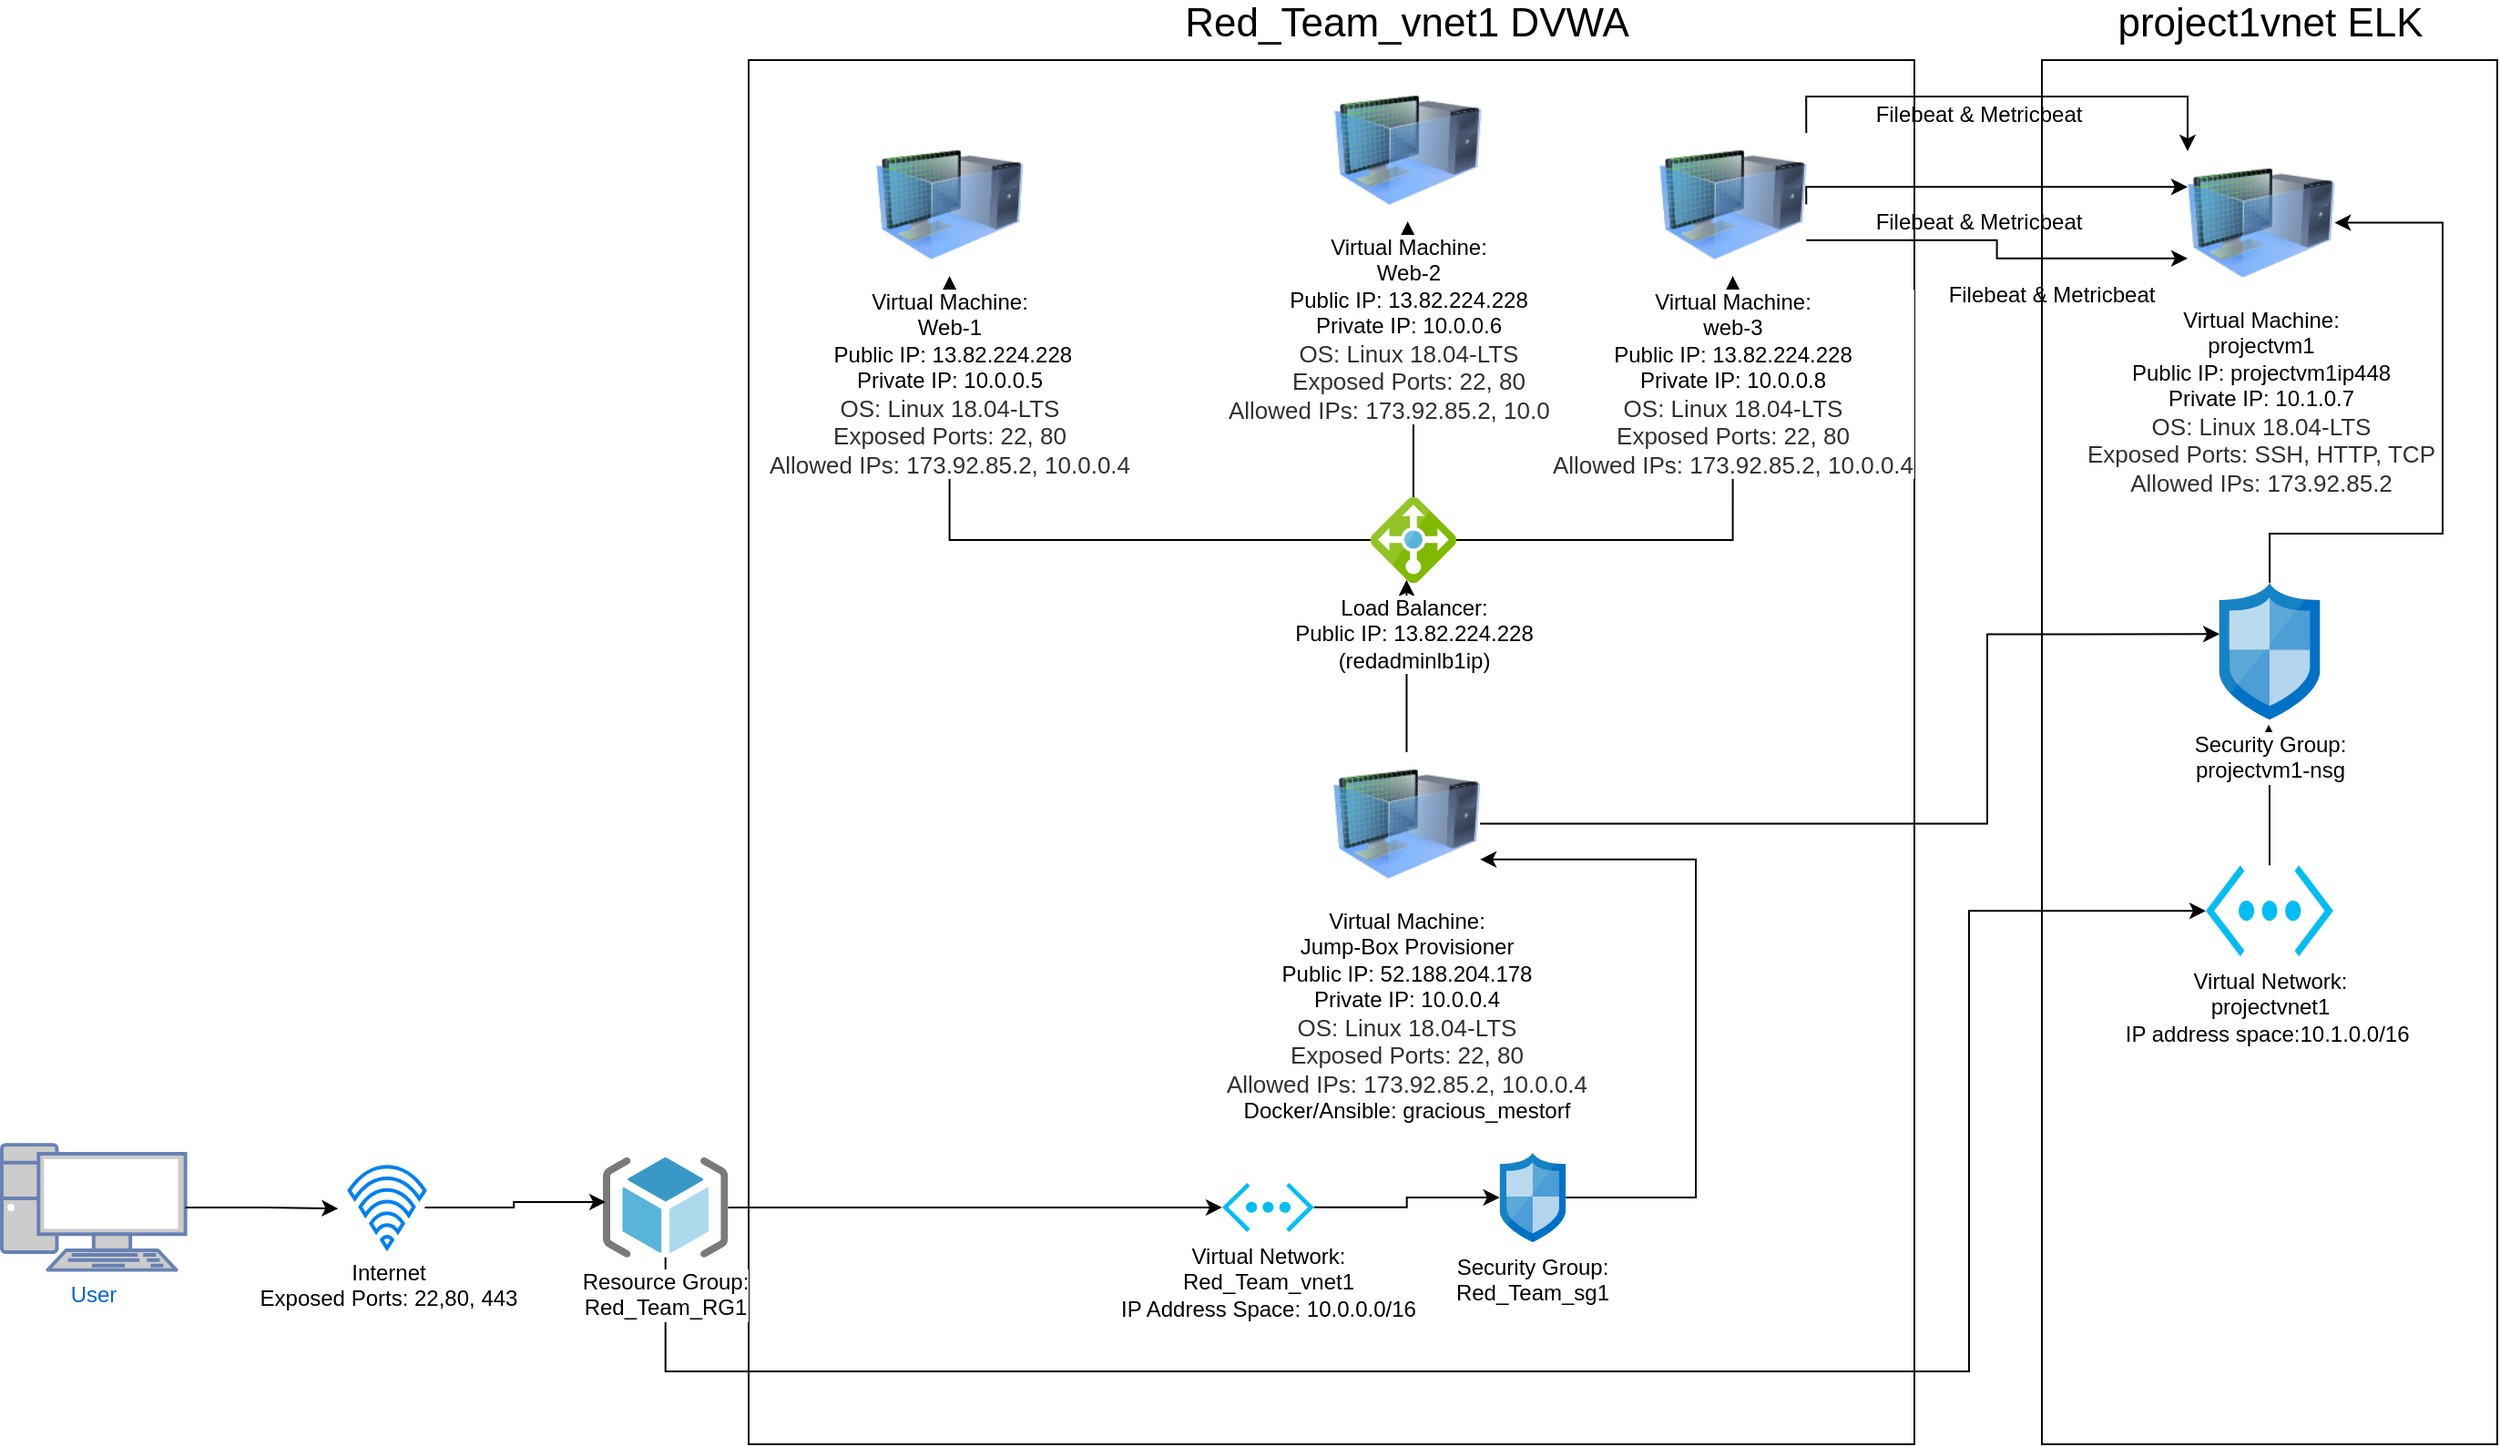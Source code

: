 <mxfile version="14.7.10" type="device"><diagram id="YofC7ebTchidbKXH8meC" name="Page-1"><mxGraphModel dx="2738" dy="1647" grid="1" gridSize="10" guides="1" tooltips="1" connect="1" arrows="1" fold="1" page="1" pageScale="1" pageWidth="850" pageHeight="1100" math="0" shadow="0"><root><mxCell id="0"/><mxCell id="1" parent="0"/><mxCell id="Z-XKo50XBsPMkiwvoT9R-46" value="" style="rounded=0;whiteSpace=wrap;html=1;" parent="1" vertex="1"><mxGeometry x="-660" width="640" height="760" as="geometry"/></mxCell><mxCell id="Z-XKo50XBsPMkiwvoT9R-44" value="" style="rounded=0;whiteSpace=wrap;html=1;" parent="1" vertex="1"><mxGeometry x="50" width="250" height="760" as="geometry"/></mxCell><mxCell id="Z-XKo50XBsPMkiwvoT9R-35" style="edgeStyle=orthogonalEdgeStyle;rounded=0;orthogonalLoop=1;jettySize=auto;html=1;entryX=0;entryY=0.5;entryDx=0;entryDy=0;entryPerimeter=0;" parent="1" source="36GSs8PksNePfo5jJyqh-1" target="36GSs8PksNePfo5jJyqh-3" edge="1"><mxGeometry relative="1" as="geometry"/></mxCell><mxCell id="Z-XKo50XBsPMkiwvoT9R-42" style="edgeStyle=orthogonalEdgeStyle;rounded=0;orthogonalLoop=1;jettySize=auto;html=1;entryX=0;entryY=0.5;entryDx=0;entryDy=0;entryPerimeter=0;" parent="1" source="36GSs8PksNePfo5jJyqh-1" target="Z-XKo50XBsPMkiwvoT9R-24" edge="1"><mxGeometry relative="1" as="geometry"><Array as="points"><mxPoint x="-706" y="720"/><mxPoint x="10" y="720"/><mxPoint x="10" y="467"/></Array></mxGeometry></mxCell><mxCell id="36GSs8PksNePfo5jJyqh-1" value="Resource Group:&lt;br&gt;Red_Team_RG1" style="aspect=fixed;html=1;points=[];align=center;image;fontSize=12;image=img/lib/mscae/ResourceGroup.svg;" parent="1" vertex="1"><mxGeometry x="-740.003" y="602.455" width="68.727" height="54.982" as="geometry"/></mxCell><mxCell id="36GSs8PksNePfo5jJyqh-3" value="Virtual Network:&lt;br&gt;Red_Team_vnet1&lt;br&gt;IP Address Space: 10.0.0.0/16" style="verticalLabelPosition=bottom;html=1;verticalAlign=top;align=center;strokeColor=none;fillColor=#00BEF2;shape=mxgraph.azure.virtual_network;pointerEvents=1;" parent="1" vertex="1"><mxGeometry x="-400.005" y="616.442" width="50.403" height="27.0" as="geometry"/></mxCell><mxCell id="Z-XKo50XBsPMkiwvoT9R-32" style="edgeStyle=orthogonalEdgeStyle;rounded=0;orthogonalLoop=1;jettySize=auto;html=1;exitX=0.5;exitY=0;exitDx=0;exitDy=0;entryX=0.421;entryY=0.964;entryDx=0;entryDy=0;entryPerimeter=0;" parent="1" source="36GSs8PksNePfo5jJyqh-5" target="36GSs8PksNePfo5jJyqh-17" edge="1"><mxGeometry relative="1" as="geometry"/></mxCell><mxCell id="kK5h7eRLkR5sncPUfa8n-5" style="edgeStyle=orthogonalEdgeStyle;rounded=0;orthogonalLoop=1;jettySize=auto;html=1;exitX=1;exitY=0.5;exitDx=0;exitDy=0;entryX=0.006;entryY=0.374;entryDx=0;entryDy=0;entryPerimeter=0;" edge="1" parent="1" source="36GSs8PksNePfo5jJyqh-5" target="Z-XKo50XBsPMkiwvoT9R-23"><mxGeometry relative="1" as="geometry"><Array as="points"><mxPoint x="20" y="419"/><mxPoint x="20" y="315"/></Array></mxGeometry></mxCell><mxCell id="36GSs8PksNePfo5jJyqh-5" value="Virtual Machine:&lt;br&gt;Jump-Box Provisioner&lt;br&gt;Public IP:&amp;nbsp;52.188.204.178&lt;br&gt;Private IP: 10.0.0.4&lt;br&gt;&lt;span style=&quot;color: rgb(50 , 49 , 48) ; font-size: 13px&quot;&gt;OS:&amp;nbsp;&lt;/span&gt;&lt;span style=&quot;color: rgb(50 , 49 , 48) ; font-size: 13px&quot;&gt;Linux 18.04-LTS&lt;br&gt;Exposed Ports: 22, 80&lt;br&gt;Allowed IPs: 173.92.85.2, 10.0.0.4&lt;/span&gt;&lt;br&gt;Docker/Ansible: gracious_mestorf" style="image;html=1;image=img/lib/clip_art/computers/Virtual_Machine_128x128.png" parent="1" vertex="1"><mxGeometry x="-339.091" y="379.999" width="80.645" height="78.545" as="geometry"/></mxCell><mxCell id="Z-XKo50XBsPMkiwvoT9R-16" style="edgeStyle=orthogonalEdgeStyle;rounded=0;orthogonalLoop=1;jettySize=auto;html=1;exitX=1;exitY=0;exitDx=0;exitDy=0;entryX=0;entryY=0;entryDx=0;entryDy=0;" parent="1" source="36GSs8PksNePfo5jJyqh-8" target="8A3Nu_jH4BdSbkpWe1u_-1" edge="1"><mxGeometry relative="1" as="geometry"/></mxCell><mxCell id="Z-XKo50XBsPMkiwvoT9R-30" style="edgeStyle=orthogonalEdgeStyle;rounded=0;orthogonalLoop=1;jettySize=auto;html=1;entryX=1;entryY=0.75;entryDx=0;entryDy=0;" parent="1" source="36GSs8PksNePfo5jJyqh-10" target="36GSs8PksNePfo5jJyqh-5" edge="1"><mxGeometry relative="1" as="geometry"><Array as="points"><mxPoint x="-140" y="625"/><mxPoint x="-140" y="439"/></Array></mxGeometry></mxCell><mxCell id="36GSs8PksNePfo5jJyqh-10" value="Security Group: &lt;br&gt;Red_Team_sg1" style="aspect=fixed;html=1;points=[];align=center;image;fontSize=12;image=img/lib/mscae/Network_Security_Groups_Classic.svg;" parent="1" vertex="1"><mxGeometry x="-247.686" y="599.996" width="36.327" height="49.091" as="geometry"/></mxCell><mxCell id="36GSs8PksNePfo5jJyqh-23" style="edgeStyle=orthogonalEdgeStyle;rounded=0;orthogonalLoop=1;jettySize=auto;html=1;" parent="1" source="36GSs8PksNePfo5jJyqh-3" target="36GSs8PksNePfo5jJyqh-10" edge="1"><mxGeometry x="-771.88" y="437.26" as="geometry"/></mxCell><mxCell id="Z-XKo50XBsPMkiwvoT9R-38" style="edgeStyle=orthogonalEdgeStyle;rounded=0;orthogonalLoop=1;jettySize=auto;html=1;entryX=0.5;entryY=1;entryDx=0;entryDy=0;" parent="1" source="36GSs8PksNePfo5jJyqh-17" target="36GSs8PksNePfo5jJyqh-7" edge="1"><mxGeometry relative="1" as="geometry"/></mxCell><mxCell id="Z-XKo50XBsPMkiwvoT9R-39" style="edgeStyle=orthogonalEdgeStyle;rounded=0;orthogonalLoop=1;jettySize=auto;html=1;entryX=0.5;entryY=1;entryDx=0;entryDy=0;" parent="1" source="36GSs8PksNePfo5jJyqh-17" target="36GSs8PksNePfo5jJyqh-9" edge="1"><mxGeometry relative="1" as="geometry"/></mxCell><mxCell id="Z-XKo50XBsPMkiwvoT9R-40" style="edgeStyle=orthogonalEdgeStyle;rounded=0;orthogonalLoop=1;jettySize=auto;html=1;entryX=0.5;entryY=1;entryDx=0;entryDy=0;" parent="1" source="36GSs8PksNePfo5jJyqh-17" target="36GSs8PksNePfo5jJyqh-8" edge="1"><mxGeometry relative="1" as="geometry"/></mxCell><mxCell id="36GSs8PksNePfo5jJyqh-17" value="Load Balancer:&lt;br&gt;Public IP: 13.82.224.228&lt;br&gt;(redadminlb1ip)&lt;br&gt;" style="aspect=fixed;html=1;points=[];align=center;image;fontSize=12;image=img/lib/mscae/Load_Balancer_feature.svg;" parent="1" vertex="1"><mxGeometry x="-318.612" y="239.999" width="47.127" height="47.127" as="geometry"/></mxCell><mxCell id="ttN-OYIjTRBAwe0lXXY3-4" value="User" style="fontColor=#0066CC;verticalAlign=top;verticalLabelPosition=bottom;labelPosition=center;align=center;html=1;outlineConnect=0;fillColor=#CCCCCC;strokeColor=#6881B3;gradientColor=none;gradientDirection=north;strokeWidth=2;shape=mxgraph.networks.pc;" parent="1" vertex="1"><mxGeometry x="-1070" y="595.577" width="100.806" height="68.727" as="geometry"/></mxCell><mxCell id="ttN-OYIjTRBAwe0lXXY3-12" style="edgeStyle=orthogonalEdgeStyle;rounded=0;orthogonalLoop=1;jettySize=auto;html=1;entryX=0.023;entryY=0.446;entryDx=0;entryDy=0;entryPerimeter=0;" parent="1" source="ttN-OYIjTRBAwe0lXXY3-5" target="36GSs8PksNePfo5jJyqh-1" edge="1"><mxGeometry x="-600" y="664.81" as="geometry"/></mxCell><mxCell id="ttN-OYIjTRBAwe0lXXY3-5" value="Internet&lt;br&gt;Exposed Ports: 22,80, 443" style="html=1;verticalLabelPosition=bottom;align=center;labelBackgroundColor=#ffffff;verticalAlign=top;strokeWidth=2;strokeColor=#0080F0;shadow=0;dashed=0;shape=mxgraph.ios7.icons.wifi;pointerEvents=1" parent="1" vertex="1"><mxGeometry x="-879.19" y="607.61" width="41.39" height="44.67" as="geometry"/></mxCell><mxCell id="ttN-OYIjTRBAwe0lXXY3-17" style="edgeStyle=orthogonalEdgeStyle;rounded=0;orthogonalLoop=1;jettySize=auto;html=1;entryX=-0.148;entryY=0.514;entryDx=0;entryDy=0;entryPerimeter=0;" parent="1" source="ttN-OYIjTRBAwe0lXXY3-4" target="ttN-OYIjTRBAwe0lXXY3-5" edge="1"><mxGeometry x="-1049.19" y="438.24" as="geometry"/></mxCell><mxCell id="8A3Nu_jH4BdSbkpWe1u_-1" value="Virtual Machine:&lt;br&gt;projectvm1&lt;br&gt;Public IP: projectvm1ip448&lt;br&gt;Private IP: 10.1.0.7&lt;br&gt;&lt;span style=&quot;color: rgb(50 , 49 , 48) ; font-size: 13px&quot;&gt;OS:&amp;nbsp;&lt;/span&gt;&lt;span style=&quot;color: rgb(50 , 49 , 48) ; font-family: &amp;#34;az_ea_font&amp;#34; , &amp;#34;segoe ui&amp;#34; , &amp;#34;az_font&amp;#34; , , , &amp;#34;blinkmacsystemfont&amp;#34; , &amp;#34;roboto&amp;#34; , &amp;#34;oxygen&amp;#34; , &amp;#34;ubuntu&amp;#34; , &amp;#34;cantarell&amp;#34; , &amp;#34;open sans&amp;#34; , &amp;#34;helvetica neue&amp;#34; , sans-serif ; font-size: 13px&quot;&gt;Linux 18.04-LTS&lt;br&gt;Exposed Ports: SSH, HTTP, TCP&lt;br&gt;Allowed IPs: 173.92.85.2&lt;br&gt;&lt;/span&gt;" style="image;html=1;image=img/lib/clip_art/computers/Virtual_Machine_128x128.png" parent="1" vertex="1"><mxGeometry x="130.001" y="49.999" width="80.645" height="78.545" as="geometry"/></mxCell><mxCell id="Z-XKo50XBsPMkiwvoT9R-19" value="Filebeat &amp;amp; Metricbeat" style="text;html=1;align=center;verticalAlign=middle;resizable=0;points=[];autosize=1;strokeColor=none;" parent="1" vertex="1"><mxGeometry x="-50" y="20" width="130" height="20" as="geometry"/></mxCell><mxCell id="Z-XKo50XBsPMkiwvoT9R-20" value="Filebeat &amp;amp; Metricbeat" style="text;html=1;align=center;verticalAlign=middle;resizable=0;points=[];autosize=1;strokeColor=none;" parent="1" vertex="1"><mxGeometry x="-50" y="79.27" width="130" height="20" as="geometry"/></mxCell><mxCell id="Z-XKo50XBsPMkiwvoT9R-21" value="Filebeat &amp;amp; Metricbeat" style="text;html=1;align=center;verticalAlign=middle;resizable=0;points=[];autosize=1;strokeColor=none;" parent="1" vertex="1"><mxGeometry x="-10" y="118.55" width="130" height="20" as="geometry"/></mxCell><mxCell id="Z-XKo50XBsPMkiwvoT9R-27" style="edgeStyle=orthogonalEdgeStyle;rounded=0;orthogonalLoop=1;jettySize=auto;html=1;exitX=0.5;exitY=0;exitDx=0;exitDy=0;exitPerimeter=0;entryX=0.491;entryY=1.036;entryDx=0;entryDy=0;entryPerimeter=0;" parent="1" source="Z-XKo50XBsPMkiwvoT9R-24" target="Z-XKo50XBsPMkiwvoT9R-23" edge="1"><mxGeometry relative="1" as="geometry"/></mxCell><mxCell id="kK5h7eRLkR5sncPUfa8n-6" style="edgeStyle=orthogonalEdgeStyle;rounded=0;orthogonalLoop=1;jettySize=auto;html=1;entryX=1;entryY=0.5;entryDx=0;entryDy=0;" edge="1" parent="1" source="Z-XKo50XBsPMkiwvoT9R-23" target="8A3Nu_jH4BdSbkpWe1u_-1"><mxGeometry relative="1" as="geometry"><Array as="points"><mxPoint x="175" y="260"/><mxPoint x="270" y="260"/><mxPoint x="270" y="89"/></Array></mxGeometry></mxCell><mxCell id="Z-XKo50XBsPMkiwvoT9R-23" value="Security Group:&lt;br&gt;projectvm1-nsg" style="aspect=fixed;html=1;points=[];align=center;image;fontSize=12;image=img/lib/mscae/Network_Security_Groups_Classic.svg;" parent="1" vertex="1"><mxGeometry x="147.25" y="287.13" width="55.5" height="75" as="geometry"/></mxCell><mxCell id="Z-XKo50XBsPMkiwvoT9R-24" value="Virtual Network:&lt;br&gt;projectvnet1&lt;br&gt;IP address space:10.1.0.0/16&amp;nbsp;" style="verticalLabelPosition=bottom;html=1;verticalAlign=top;align=center;strokeColor=none;fillColor=#00BEF2;shape=mxgraph.azure.virtual_network;pointerEvents=1;" parent="1" vertex="1"><mxGeometry x="140" y="442.13" width="70" height="50" as="geometry"/></mxCell><mxCell id="36GSs8PksNePfo5jJyqh-9" value="Virtual Machine:&lt;br&gt;Web-2&lt;br&gt;Public IP:&amp;nbsp;13.82.224.228&lt;br&gt;Private IP: 10.0.0.6&lt;br&gt;&lt;span style=&quot;color: rgb(50 , 49 , 48) ; font-size: 13px&quot;&gt;OS:&amp;nbsp;&lt;/span&gt;&lt;span style=&quot;color: rgb(50 , 49 , 48) ; font-size: 13px&quot;&gt;Linux 18.04-LTS&lt;br&gt;Exposed Ports: 22, 80&lt;br&gt;Allowed IPs: 173.92.85.2, 10.0.0.4&lt;/span&gt;" style="image;html=1;image=img/lib/clip_art/computers/Virtual_Machine_128x128.png" parent="1" vertex="1"><mxGeometry x="-338.471" y="10.003" width="80.645" height="78.545" as="geometry"/></mxCell><mxCell id="kK5h7eRLkR5sncPUfa8n-7" style="edgeStyle=orthogonalEdgeStyle;rounded=0;orthogonalLoop=1;jettySize=auto;html=1;exitX=1;exitY=0.5;exitDx=0;exitDy=0;entryX=0;entryY=0.25;entryDx=0;entryDy=0;" edge="1" parent="1" source="36GSs8PksNePfo5jJyqh-8" target="8A3Nu_jH4BdSbkpWe1u_-1"><mxGeometry relative="1" as="geometry"><Array as="points"><mxPoint x="-79" y="70"/></Array></mxGeometry></mxCell><mxCell id="kK5h7eRLkR5sncPUfa8n-8" style="edgeStyle=orthogonalEdgeStyle;rounded=0;orthogonalLoop=1;jettySize=auto;html=1;exitX=1;exitY=0.75;exitDx=0;exitDy=0;entryX=0;entryY=0.75;entryDx=0;entryDy=0;" edge="1" parent="1" source="36GSs8PksNePfo5jJyqh-8" target="8A3Nu_jH4BdSbkpWe1u_-1"><mxGeometry relative="1" as="geometry"/></mxCell><mxCell id="36GSs8PksNePfo5jJyqh-8" value="Virtual Machine:&lt;br&gt;web-3&lt;br&gt;Public IP:&amp;nbsp;13.82.224.228&lt;br&gt;Private IP: 10.0.0.8&lt;br&gt;&lt;span style=&quot;color: rgb(50 , 49 , 48) ; font-size: 13px&quot;&gt;OS: Linux 18.04-LTS&lt;br&gt;Exposed Ports: 22, 80&lt;br&gt;Allowed IPs: 173.92.85.2, 10.0.0.4&lt;/span&gt;" style="image;html=1;image=img/lib/clip_art/computers/Virtual_Machine_128x128.png" parent="1" vertex="1"><mxGeometry x="-160.001" y="40.005" width="80.645" height="78.545" as="geometry"/></mxCell><mxCell id="36GSs8PksNePfo5jJyqh-7" value="Virtual Machine:&lt;br&gt;Web-1&lt;br&gt;&amp;nbsp;Public IP:&amp;nbsp;13.82.224.228&lt;br&gt;Private IP: 10.0.0.5&lt;br&gt;&lt;span style=&quot;color: rgb(50 , 49 , 48) ; font-size: 13px&quot;&gt;OS:&amp;nbsp;&lt;/span&gt;&lt;span style=&quot;color: rgb(50 , 49 , 48) ; font-size: 13px&quot;&gt;Linux 18.04-LTS&lt;br&gt;Exposed Ports: 22, 80&lt;br&gt;Allowed IPs: 173.92.85.2, 10.0.0.4&lt;/span&gt;" style="image;html=1;image=img/lib/clip_art/computers/Virtual_Machine_128x128.png" parent="1" vertex="1"><mxGeometry x="-590.001" y="40.005" width="80.645" height="78.545" as="geometry"/></mxCell><mxCell id="Z-XKo50XBsPMkiwvoT9R-50" value="&lt;font style=&quot;font-size: 22px&quot;&gt;Red_Team_vnet1 DVWA&lt;/font&gt;" style="text;html=1;align=center;verticalAlign=middle;resizable=0;points=[];autosize=1;strokeColor=none;" parent="1" vertex="1"><mxGeometry x="-428.77" y="-30" width="260" height="20" as="geometry"/></mxCell><mxCell id="Z-XKo50XBsPMkiwvoT9R-51" value="&lt;font style=&quot;font-size: 22px&quot;&gt;project1vnet ELK&lt;/font&gt;" style="text;html=1;align=center;verticalAlign=middle;resizable=0;points=[];autosize=1;strokeColor=none;" parent="1" vertex="1"><mxGeometry x="85" y="-30" width="180" height="20" as="geometry"/></mxCell></root></mxGraphModel></diagram></mxfile>